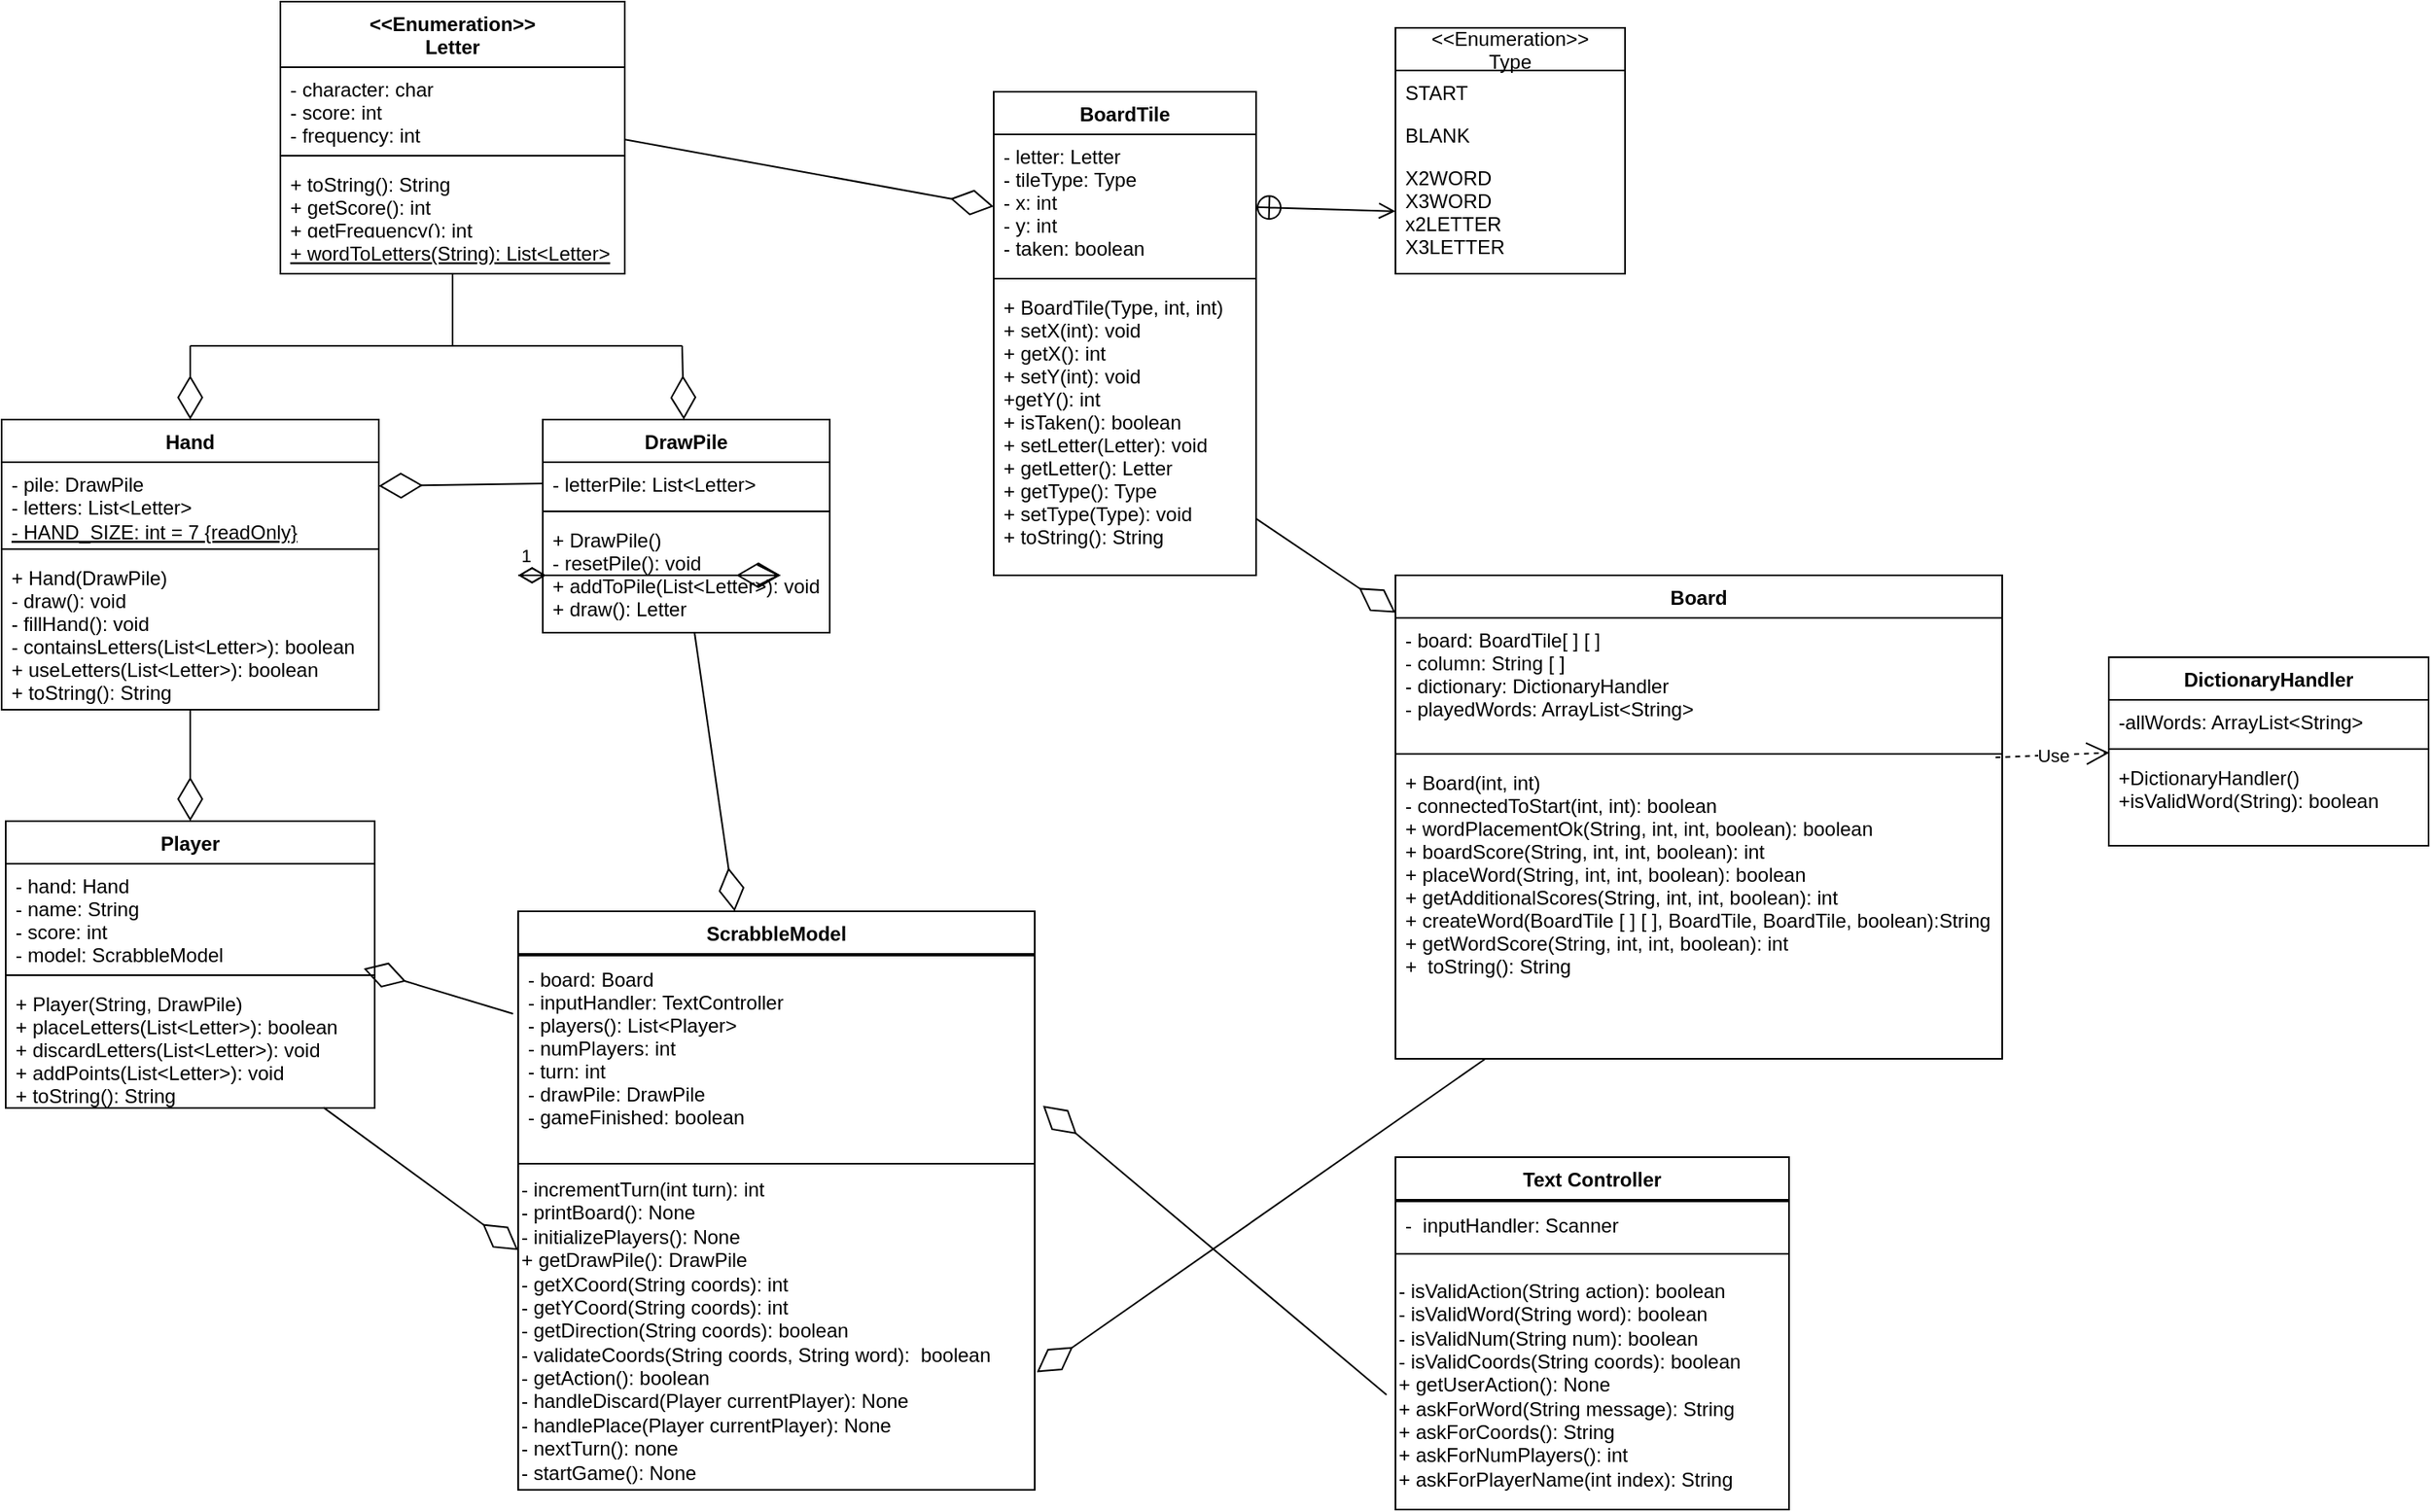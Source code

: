 <mxfile version="15.5.4" type="embed" pages="2"><diagram id="rJ6xLPxrEz14ZqdGSCo2" name="Page-1"><mxGraphModel dx="1608" dy="828" grid="1" gridSize="5" guides="1" tooltips="1" connect="1" arrows="1" fold="1" page="1" pageScale="1" pageWidth="850" pageHeight="1100" background="none" math="0" shadow="0"><root><mxCell id="0"/><mxCell id="1" parent="0"/><mxCell id="xm8IV2h12hr9bCTamLuV-1" value="DrawPile" style="swimlane;fontStyle=1;align=center;verticalAlign=top;childLayout=stackLayout;horizontal=1;startSize=26;horizontalStack=0;resizeParent=1;resizeParentMax=0;resizeLast=0;collapsible=1;marginBottom=0;" parent="1" vertex="1"><mxGeometry x="335" y="255" width="175" height="130" as="geometry"/></mxCell><mxCell id="xm8IV2h12hr9bCTamLuV-2" value="- letterPile: List&lt;Letter&gt;" style="text;strokeColor=none;fillColor=none;align=left;verticalAlign=top;spacingLeft=4;spacingRight=4;overflow=hidden;rotatable=0;points=[[0,0.5],[1,0.5]];portConstraint=eastwest;" parent="xm8IV2h12hr9bCTamLuV-1" vertex="1"><mxGeometry y="26" width="175" height="26" as="geometry"/></mxCell><mxCell id="xm8IV2h12hr9bCTamLuV-3" value="" style="line;strokeWidth=1;fillColor=none;align=left;verticalAlign=middle;spacingTop=-1;spacingLeft=3;spacingRight=3;rotatable=0;labelPosition=right;points=[];portConstraint=eastwest;strokeColor=inherit;" parent="xm8IV2h12hr9bCTamLuV-1" vertex="1"><mxGeometry y="52" width="175" height="8" as="geometry"/></mxCell><mxCell id="xm8IV2h12hr9bCTamLuV-4" value="+ DrawPile()&#10;- resetPile(): void&#10;+ addToPile(List&lt;Letter&gt;): void&#10;+ draw(): Letter" style="text;strokeColor=none;fillColor=none;align=left;verticalAlign=top;spacingLeft=4;spacingRight=4;overflow=hidden;rotatable=0;points=[[0,0.5],[1,0.5]];portConstraint=eastwest;" parent="xm8IV2h12hr9bCTamLuV-1" vertex="1"><mxGeometry y="60" width="175" height="70" as="geometry"/></mxCell><mxCell id="xm8IV2h12hr9bCTamLuV-5" style="edgeStyle=orthogonalEdgeStyle;rounded=0;orthogonalLoop=1;jettySize=auto;html=1;exitX=1;exitY=0.5;exitDx=0;exitDy=0;" parent="xm8IV2h12hr9bCTamLuV-1" source="xm8IV2h12hr9bCTamLuV-2" target="xm8IV2h12hr9bCTamLuV-2" edge="1"><mxGeometry relative="1" as="geometry"/></mxCell><mxCell id="xm8IV2h12hr9bCTamLuV-6" value="Hand" style="swimlane;fontStyle=1;align=center;verticalAlign=top;childLayout=stackLayout;horizontal=1;startSize=26;horizontalStack=0;resizeParent=1;resizeParentMax=0;resizeLast=0;collapsible=1;marginBottom=0;" parent="1" vertex="1"><mxGeometry x="5" y="255" width="230" height="177" as="geometry"/></mxCell><mxCell id="xm8IV2h12hr9bCTamLuV-7" value="- pile: DrawPile&#10;- letters: List&lt;Letter&gt;" style="text;strokeColor=none;fillColor=none;align=left;verticalAlign=top;spacingLeft=4;spacingRight=4;overflow=hidden;rotatable=0;points=[[0,0.5],[1,0.5]];portConstraint=eastwest;" parent="xm8IV2h12hr9bCTamLuV-6" vertex="1"><mxGeometry y="26" width="230" height="29" as="geometry"/></mxCell><mxCell id="4" value="- HAND_SIZE: int = 7 {readOnly}" style="text;strokeColor=none;fillColor=none;align=left;verticalAlign=top;spacingLeft=4;spacingRight=4;overflow=hidden;rotatable=0;points=[[0,0.5],[1,0.5]];portConstraint=eastwest;fontStyle=4" parent="xm8IV2h12hr9bCTamLuV-6" vertex="1"><mxGeometry y="55" width="230" height="20" as="geometry"/></mxCell><mxCell id="xm8IV2h12hr9bCTamLuV-8" value="" style="line;strokeWidth=1;fillColor=none;align=left;verticalAlign=middle;spacingTop=-1;spacingLeft=3;spacingRight=3;rotatable=0;labelPosition=right;points=[];portConstraint=eastwest;strokeColor=inherit;" parent="xm8IV2h12hr9bCTamLuV-6" vertex="1"><mxGeometry y="75" width="230" height="8" as="geometry"/></mxCell><mxCell id="xm8IV2h12hr9bCTamLuV-9" value="+ Hand(DrawPile)&#10;- draw(): void&#10;- fillHand(): void&#10;- containsLetters(List&lt;Letter&gt;): boolean&#10;+ useLetters(List&lt;Letter&gt;): boolean&#10;+ toString(): String" style="text;strokeColor=none;fillColor=none;align=left;verticalAlign=top;spacingLeft=4;spacingRight=4;overflow=hidden;rotatable=0;points=[[0,0.5],[1,0.5]];portConstraint=eastwest;" parent="xm8IV2h12hr9bCTamLuV-6" vertex="1"><mxGeometry y="83" width="230" height="94" as="geometry"/></mxCell><mxCell id="xm8IV2h12hr9bCTamLuV-13" value="" style="endArrow=diamondThin;endFill=0;endSize=24;html=1;rounded=0;snapToPoint=1;" parent="1" source="xm8IV2h12hr9bCTamLuV-2" target="xm8IV2h12hr9bCTamLuV-7" edge="1"><mxGeometry width="160" relative="1" as="geometry"><mxPoint x="340" y="320" as="sourcePoint"/><mxPoint x="500" y="320" as="targetPoint"/></mxGeometry></mxCell><mxCell id="xm8IV2h12hr9bCTamLuV-14" value="&lt;&lt;Enumeration&gt;&gt;&#10;Letter" style="swimlane;fontStyle=1;align=center;verticalAlign=top;childLayout=stackLayout;horizontal=1;startSize=40;horizontalStack=0;resizeParent=1;resizeParentMax=0;resizeLast=0;collapsible=1;marginBottom=0;strokeColor=default;whiteSpace=wrap;spacingBottom=2;" parent="1" vertex="1"><mxGeometry x="175" width="210" height="166" as="geometry"><mxRectangle x="370" y="220" width="140" height="40" as="alternateBounds"/></mxGeometry></mxCell><mxCell id="xm8IV2h12hr9bCTamLuV-15" value="- character: char&#10;- score: int&#10;- frequency: int" style="text;strokeColor=none;fillColor=none;align=left;verticalAlign=top;spacingLeft=4;spacingRight=4;overflow=hidden;rotatable=0;points=[[0,0.5],[1,0.5]];portConstraint=eastwest;" parent="xm8IV2h12hr9bCTamLuV-14" vertex="1"><mxGeometry y="40" width="210" height="50" as="geometry"/></mxCell><mxCell id="xm8IV2h12hr9bCTamLuV-16" value="" style="line;strokeWidth=1;fillColor=none;align=left;verticalAlign=middle;spacingTop=-1;spacingLeft=3;spacingRight=3;rotatable=0;labelPosition=right;points=[];portConstraint=eastwest;strokeColor=inherit;" parent="xm8IV2h12hr9bCTamLuV-14" vertex="1"><mxGeometry y="90" width="210" height="8" as="geometry"/></mxCell><mxCell id="xm8IV2h12hr9bCTamLuV-17" value="+ toString(): String&#10;+ getScore(): int&#10;+ getFrequency(): int&#10;" style="text;strokeColor=none;fillColor=none;align=left;verticalAlign=top;spacingLeft=4;spacingRight=4;overflow=hidden;rotatable=0;points=[[0,0.5],[1,0.5]];portConstraint=eastwest;" parent="xm8IV2h12hr9bCTamLuV-14" vertex="1"><mxGeometry y="98" width="210" height="42" as="geometry"/></mxCell><mxCell id="xm8IV2h12hr9bCTamLuV-29" value="+ wordToLetters(String): List&lt;Letter&gt;" style="text;strokeColor=none;fillColor=none;align=left;verticalAlign=top;spacingLeft=4;spacingRight=4;overflow=hidden;rotatable=0;points=[[0,0.5],[1,0.5]];portConstraint=eastwest;fontStyle=4" parent="xm8IV2h12hr9bCTamLuV-14" vertex="1"><mxGeometry y="140" width="210" height="26" as="geometry"/></mxCell><mxCell id="xm8IV2h12hr9bCTamLuV-24" value="" style="endArrow=diamondThin;endFill=0;endSize=24;html=1;rounded=0;" parent="1" target="xm8IV2h12hr9bCTamLuV-6" edge="1"><mxGeometry width="160" relative="1" as="geometry"><mxPoint x="120" y="210" as="sourcePoint"/><mxPoint x="130" y="300" as="targetPoint"/></mxGeometry></mxCell><mxCell id="xm8IV2h12hr9bCTamLuV-26" value="" style="endArrow=none;html=1;rounded=0;" parent="1" edge="1"><mxGeometry width="50" height="50" relative="1" as="geometry"><mxPoint x="120" y="210" as="sourcePoint"/><mxPoint x="420" y="210" as="targetPoint"/></mxGeometry></mxCell><mxCell id="xm8IV2h12hr9bCTamLuV-27" value="" style="endArrow=diamondThin;endFill=0;endSize=24;html=1;rounded=0;" parent="1" target="xm8IV2h12hr9bCTamLuV-1" edge="1"><mxGeometry width="160" relative="1" as="geometry"><mxPoint x="420" y="210" as="sourcePoint"/><mxPoint x="572.5" y="360" as="targetPoint"/></mxGeometry></mxCell><mxCell id="xm8IV2h12hr9bCTamLuV-28" value="" style="endArrow=none;html=1;rounded=0;" parent="1" target="xm8IV2h12hr9bCTamLuV-29" edge="1"><mxGeometry width="50" height="50" relative="1" as="geometry"><mxPoint x="280" y="210" as="sourcePoint"/><mxPoint x="405" y="220" as="targetPoint"/></mxGeometry></mxCell><mxCell id="14" value="Player" style="swimlane;fontStyle=1;align=center;verticalAlign=top;childLayout=stackLayout;horizontal=1;startSize=26;horizontalStack=0;resizeParent=1;resizeParentMax=0;resizeLast=0;collapsible=1;marginBottom=0;" parent="1" vertex="1"><mxGeometry x="7.5" y="500" width="225" height="175" as="geometry"/></mxCell><mxCell id="15" value="- hand: Hand&#10;- name: String&#10;- score: int&#10;- model: ScrabbleModel" style="text;strokeColor=none;fillColor=none;align=left;verticalAlign=top;spacingLeft=4;spacingRight=4;overflow=hidden;rotatable=0;points=[[0,0.5],[1,0.5]];portConstraint=eastwest;" parent="14" vertex="1"><mxGeometry y="26" width="225" height="64" as="geometry"/></mxCell><mxCell id="16" value="" style="line;strokeWidth=1;fillColor=none;align=left;verticalAlign=middle;spacingTop=-1;spacingLeft=3;spacingRight=3;rotatable=0;labelPosition=right;points=[];portConstraint=eastwest;" parent="14" vertex="1"><mxGeometry y="90" width="225" height="8" as="geometry"/></mxCell><mxCell id="17" value="+ Player(String, DrawPile)&#10;+ placeLetters(List&lt;Letter&gt;): boolean&#10;+ discardLetters(List&lt;Letter&gt;): void&#10;+ addPoints(List&lt;Letter&gt;): void&#10;+ toString(): String" style="text;strokeColor=none;fillColor=none;align=left;verticalAlign=top;spacingLeft=4;spacingRight=4;overflow=hidden;rotatable=0;points=[[0,0.5],[1,0.5]];portConstraint=eastwest;" parent="14" vertex="1"><mxGeometry y="98" width="225" height="77" as="geometry"/></mxCell><mxCell id="20" value="" style="endArrow=diamondThin;endFill=0;endSize=24;html=1;rounded=0;" parent="1" source="xm8IV2h12hr9bCTamLuV-9" target="14" edge="1"><mxGeometry width="160" relative="1" as="geometry"><mxPoint x="195" y="475" as="sourcePoint"/><mxPoint x="355" y="475" as="targetPoint"/></mxGeometry></mxCell><mxCell id="23" value="ScrabbleModel" style="swimlane;fontStyle=1;align=center;verticalAlign=top;childLayout=stackLayout;horizontal=1;startSize=26;horizontalStack=0;resizeParent=1;resizeParentMax=0;resizeLast=0;collapsible=1;marginBottom=0;" parent="1" vertex="1"><mxGeometry x="320" y="555" width="315" height="353" as="geometry"/></mxCell><mxCell id="25" value="" style="line;strokeWidth=1;fillColor=none;align=left;verticalAlign=middle;spacingTop=-1;spacingLeft=3;spacingRight=3;rotatable=0;labelPosition=right;points=[];portConstraint=eastwest;" parent="23" vertex="1"><mxGeometry y="26" width="315" height="2" as="geometry"/></mxCell><mxCell id="26" value="- board: Board&#10;- inputHandler: TextController&#10;- players(): List&lt;Player&gt;&#10;- numPlayers: int&#10;- turn: int&#10;- drawPile: DrawPile&#10;- gameFinished: boolean" style="text;strokeColor=none;fillColor=none;align=left;verticalAlign=top;spacingLeft=4;spacingRight=4;overflow=hidden;rotatable=0;points=[[0,0.5],[1,0.5]];portConstraint=eastwest;" parent="23" vertex="1"><mxGeometry y="28" width="315" height="122" as="geometry"/></mxCell><mxCell id="55" value="" style="line;strokeWidth=1;fillColor=none;align=left;verticalAlign=middle;spacingTop=-1;spacingLeft=3;spacingRight=3;rotatable=0;labelPosition=right;points=[];portConstraint=eastwest;" parent="23" vertex="1"><mxGeometry y="150" width="315" height="8" as="geometry"/></mxCell><mxCell id="51" value="&lt;span&gt;- incrementTurn(int turn): int&lt;/span&gt;&lt;br style=&quot;padding: 0px ; margin: 0px&quot;&gt;&lt;span&gt;- printBoard(): None&lt;/span&gt;&lt;br style=&quot;padding: 0px ; margin: 0px&quot;&gt;&lt;span&gt;- initializePlayers(): None&lt;/span&gt;&lt;br style=&quot;padding: 0px ; margin: 0px&quot;&gt;&lt;span&gt;+ getDrawPile(): DrawPile&lt;/span&gt;&lt;br style=&quot;padding: 0px ; margin: 0px&quot;&gt;&lt;span&gt;- getXCoord(String coords): int&lt;/span&gt;&lt;br style=&quot;padding: 0px ; margin: 0px&quot;&gt;&lt;span&gt;- getYCoord(String coords): int&lt;/span&gt;&lt;br style=&quot;padding: 0px ; margin: 0px&quot;&gt;&lt;span&gt;- getDirection(String coords): boolean&lt;/span&gt;&lt;br style=&quot;padding: 0px ; margin: 0px&quot;&gt;&lt;span&gt;- validateCoords(&lt;/span&gt;String&amp;nbsp;&lt;span&gt;coords,&amp;nbsp;&lt;/span&gt;String&amp;nbsp;&lt;span&gt;word):&amp;nbsp; boolean&lt;br&gt;- getAction(): boolean&lt;br&gt;- handleDiscard(Player currentPlayer): None&lt;br&gt;- handlePlace(Player currentPlayer): None&lt;br&gt;- nextTurn(): none&lt;br&gt;- startGame(): None&lt;br&gt;&lt;/span&gt;" style="text;html=1;strokeColor=none;fillColor=none;align=left;verticalAlign=middle;whiteSpace=wrap;rounded=0;" parent="23" vertex="1"><mxGeometry y="158" width="315" height="195" as="geometry"/></mxCell><mxCell id="27" value="" style="endArrow=diamondThin;endFill=0;endSize=24;html=1;rounded=0;exitX=-0.01;exitY=0.283;exitDx=0;exitDy=0;exitPerimeter=0;" parent="1" source="26" target="15" edge="1"><mxGeometry width="160" relative="1" as="geometry"><mxPoint x="380" y="548.824" as="sourcePoint"/><mxPoint x="340" y="470" as="targetPoint"/></mxGeometry></mxCell><mxCell id="28" value="" style="endArrow=diamondThin;endFill=0;endSize=24;html=1;rounded=0;" parent="1" source="xm8IV2h12hr9bCTamLuV-4" target="23" edge="1"><mxGeometry width="160" relative="1" as="geometry"><mxPoint x="215" y="470" as="sourcePoint"/><mxPoint x="375" y="470" as="targetPoint"/></mxGeometry></mxCell><mxCell id="30" value="BoardTile" style="swimlane;fontStyle=1;align=center;verticalAlign=top;childLayout=stackLayout;horizontal=1;startSize=26;horizontalStack=0;resizeParent=1;resizeParentMax=0;resizeLast=0;collapsible=1;marginBottom=0;" parent="1" vertex="1"><mxGeometry x="610" y="55" width="160" height="295" as="geometry"/></mxCell><mxCell id="31" value="- letter: Letter&#10;- tileType: Type&#10;- x: int&#10;- y: int&#10;- taken: boolean" style="text;strokeColor=none;fillColor=none;align=left;verticalAlign=top;spacingLeft=4;spacingRight=4;overflow=hidden;rotatable=0;points=[[0,0.5],[1,0.5]];portConstraint=eastwest;" parent="30" vertex="1"><mxGeometry y="26" width="160" height="84" as="geometry"/></mxCell><mxCell id="32" value="" style="line;strokeWidth=1;fillColor=none;align=left;verticalAlign=middle;spacingTop=-1;spacingLeft=3;spacingRight=3;rotatable=0;labelPosition=right;points=[];portConstraint=eastwest;" parent="30" vertex="1"><mxGeometry y="110" width="160" height="8" as="geometry"/></mxCell><mxCell id="33" value="+ BoardTile(Type, int, int)&#10;+ setX(int): void&#10;+ getX(): int&#10;+ setY(int): void&#10;+getY(): int&#10;+ isTaken(): boolean&#10;+ setLetter(Letter): void&#10;+ getLetter(): Letter&#10;+ getType(): Type&#10;+ setType(Type): void&#10;+ toString(): String" style="text;strokeColor=none;fillColor=none;align=left;verticalAlign=top;spacingLeft=4;spacingRight=4;overflow=hidden;rotatable=0;points=[[0,0.5],[1,0.5]];portConstraint=eastwest;" parent="30" vertex="1"><mxGeometry y="118" width="160" height="177" as="geometry"/></mxCell><mxCell id="35" value="&lt;&lt;Enumeration&gt;&gt;&#10;Type" style="swimlane;fontStyle=0;childLayout=stackLayout;horizontal=1;startSize=26;fillColor=none;horizontalStack=0;resizeParent=1;resizeParentMax=0;resizeLast=0;collapsible=1;marginBottom=0;" parent="1" vertex="1"><mxGeometry x="855" y="16" width="140" height="150" as="geometry"/></mxCell><mxCell id="36" value="START" style="text;strokeColor=none;fillColor=none;align=left;verticalAlign=top;spacingLeft=4;spacingRight=4;overflow=hidden;rotatable=0;points=[[0,0.5],[1,0.5]];portConstraint=eastwest;" parent="35" vertex="1"><mxGeometry y="26" width="140" height="26" as="geometry"/></mxCell><mxCell id="37" value="BLANK" style="text;strokeColor=none;fillColor=none;align=left;verticalAlign=top;spacingLeft=4;spacingRight=4;overflow=hidden;rotatable=0;points=[[0,0.5],[1,0.5]];portConstraint=eastwest;" parent="35" vertex="1"><mxGeometry y="52" width="140" height="26" as="geometry"/></mxCell><mxCell id="38" value="X2WORD&#10;X3WORD&#10;x2LETTER&#10;X3LETTER" style="text;strokeColor=none;fillColor=none;align=left;verticalAlign=top;spacingLeft=4;spacingRight=4;overflow=hidden;rotatable=0;points=[[0,0.5],[1,0.5]];portConstraint=eastwest;" parent="35" vertex="1"><mxGeometry y="78" width="140" height="72" as="geometry"/></mxCell><mxCell id="39" value="Board" style="swimlane;fontStyle=1;align=center;verticalAlign=top;childLayout=stackLayout;horizontal=1;startSize=26;horizontalStack=0;resizeParent=1;resizeParentMax=0;resizeLast=0;collapsible=1;marginBottom=0;" parent="1" vertex="1"><mxGeometry x="855" y="350" width="370" height="295" as="geometry"/></mxCell><mxCell id="40" value="- board: BoardTile[ ] [ ]&#10;- column: String [ ]&#10;- dictionary: DictionaryHandler&#10;- playedWords: ArrayList&lt;String&gt;&#10;" style="text;strokeColor=none;fillColor=none;align=left;verticalAlign=top;spacingLeft=4;spacingRight=4;overflow=hidden;rotatable=0;points=[[0,0.5],[1,0.5]];portConstraint=eastwest;" parent="39" vertex="1"><mxGeometry y="26" width="370" height="79" as="geometry"/></mxCell><mxCell id="41" value="" style="line;strokeWidth=1;fillColor=none;align=left;verticalAlign=middle;spacingTop=-1;spacingLeft=3;spacingRight=3;rotatable=0;labelPosition=right;points=[];portConstraint=eastwest;" parent="39" vertex="1"><mxGeometry y="105" width="370" height="8" as="geometry"/></mxCell><mxCell id="42" value="+ Board(int, int)&#10;- connectedToStart(int, int): boolean&#10;+ wordPlacementOk(String, int, int, boolean): boolean&#10;+ boardScore(String, int, int, boolean): int&#10;+ placeWord(String, int, int, boolean): boolean&#10;+ getAdditionalScores(String, int, int, boolean): int&#10;+ createWord(BoardTile [ ] [ ], BoardTile, BoardTile, boolean):String&#10;+ getWordScore(String, int, int, boolean): int&#10;+  toString(): String&#10;" style="text;strokeColor=none;fillColor=none;align=left;verticalAlign=top;spacingLeft=4;spacingRight=4;overflow=hidden;rotatable=0;points=[[0,0.5],[1,0.5]];portConstraint=eastwest;" parent="39" vertex="1"><mxGeometry y="113" width="370" height="182" as="geometry"/></mxCell><mxCell id="43" value="" style="endArrow=open;startArrow=circlePlus;endFill=0;startFill=0;endSize=8;html=1;rounded=0;" parent="1" source="31" target="38" edge="1"><mxGeometry width="160" relative="1" as="geometry"><mxPoint x="650" y="185" as="sourcePoint"/><mxPoint x="810" y="185" as="targetPoint"/></mxGeometry></mxCell><mxCell id="44" value="" style="endArrow=diamondThin;endFill=0;endSize=24;html=1;rounded=0;" parent="1" source="33" target="39" edge="1"><mxGeometry width="160" relative="1" as="geometry"><mxPoint x="650" y="185" as="sourcePoint"/><mxPoint x="810" y="185" as="targetPoint"/></mxGeometry></mxCell><mxCell id="46" value="" style="endArrow=diamondThin;endFill=0;endSize=24;html=1;rounded=0;" parent="1" source="xm8IV2h12hr9bCTamLuV-15" edge="1"><mxGeometry width="160" relative="1" as="geometry"><mxPoint x="450" y="125" as="sourcePoint"/><mxPoint x="610" y="125" as="targetPoint"/></mxGeometry></mxCell><mxCell id="56" value="" style="endArrow=diamondThin;endFill=0;endSize=24;html=1;rounded=0;" parent="1" edge="1"><mxGeometry width="160" relative="1" as="geometry"><mxPoint x="320" y="350" as="sourcePoint"/><mxPoint x="480" y="350" as="targetPoint"/></mxGeometry></mxCell><mxCell id="57" value="1" style="endArrow=open;html=1;endSize=12;startArrow=diamondThin;startSize=14;startFill=0;edgeStyle=orthogonalEdgeStyle;align=left;verticalAlign=bottom;rounded=0;" parent="1" edge="1"><mxGeometry x="-1" y="3" relative="1" as="geometry"><mxPoint x="320" y="350" as="sourcePoint"/><mxPoint x="480" y="350" as="targetPoint"/></mxGeometry></mxCell><mxCell id="59" value="1" style="endArrow=open;html=1;endSize=12;startArrow=diamondThin;startSize=14;startFill=0;edgeStyle=orthogonalEdgeStyle;align=left;verticalAlign=bottom;rounded=0;" parent="1" edge="1"><mxGeometry x="-1" y="3" relative="1" as="geometry"><mxPoint x="320" y="350" as="sourcePoint"/><mxPoint x="480" y="350" as="targetPoint"/></mxGeometry></mxCell><mxCell id="60" value="" style="endArrow=diamondThin;endFill=0;endSize=24;html=1;rounded=0;entryX=0;entryY=0.25;entryDx=0;entryDy=0;exitX=0.861;exitY=0.996;exitDx=0;exitDy=0;exitPerimeter=0;" parent="1" source="17" target="51" edge="1"><mxGeometry width="160" relative="1" as="geometry"><mxPoint x="244.996" y="700" as="sourcePoint"/><mxPoint x="269.504" y="870" as="targetPoint"/></mxGeometry></mxCell><mxCell id="61" value="" style="endArrow=diamondThin;endFill=0;endSize=24;html=1;rounded=0;entryX=1.004;entryY=0.632;entryDx=0;entryDy=0;entryPerimeter=0;" parent="1" source="42" target="51" edge="1"><mxGeometry width="160" relative="1" as="geometry"><mxPoint x="754.996" y="765" as="sourcePoint"/><mxPoint x="779.504" y="935" as="targetPoint"/></mxGeometry></mxCell><mxCell id="62" value="Text Controller" style="swimlane;fontStyle=1;align=center;verticalAlign=top;childLayout=stackLayout;horizontal=1;startSize=26;horizontalStack=0;resizeParent=1;resizeParentMax=0;resizeLast=0;collapsible=1;marginBottom=0;" parent="1" vertex="1"><mxGeometry x="855" y="705" width="240" height="215" as="geometry"/></mxCell><mxCell id="63" value="" style="line;strokeWidth=1;fillColor=none;align=left;verticalAlign=middle;spacingTop=-1;spacingLeft=3;spacingRight=3;rotatable=0;labelPosition=right;points=[];portConstraint=eastwest;" parent="62" vertex="1"><mxGeometry y="26" width="240" height="2" as="geometry"/></mxCell><mxCell id="64" value="-  inputHandler: Scanner" style="text;strokeColor=none;fillColor=none;align=left;verticalAlign=top;spacingLeft=4;spacingRight=4;overflow=hidden;rotatable=0;points=[[0,0.5],[1,0.5]];portConstraint=eastwest;" parent="62" vertex="1"><mxGeometry y="28" width="240" height="27" as="geometry"/></mxCell><mxCell id="65" value="" style="line;strokeWidth=1;fillColor=none;align=left;verticalAlign=middle;spacingTop=-1;spacingLeft=3;spacingRight=3;rotatable=0;labelPosition=right;points=[];portConstraint=eastwest;" parent="62" vertex="1"><mxGeometry y="55" width="240" height="8" as="geometry"/></mxCell><mxCell id="66" value="- isValidAction(String action): boolean&amp;nbsp;&lt;br&gt;- isValidWord(String word): boolean&lt;br&gt;- isValidNum(String num): boolean&lt;br&gt;- isValidCoords(String coords): boolean&lt;br&gt;+ getUserAction(): None&lt;br&gt;+ askForWord(String message): String&lt;br&gt;+ askForCoords(): String&lt;br&gt;+ askForNumPlayers(): int&lt;br&gt;+ askForPlayerName(int index): String" style="text;html=1;strokeColor=none;fillColor=none;align=left;verticalAlign=middle;whiteSpace=wrap;rounded=0;" parent="62" vertex="1"><mxGeometry y="63" width="240" height="152" as="geometry"/></mxCell><mxCell id="67" value="" style="endArrow=diamondThin;endFill=0;endSize=24;html=1;rounded=0;entryX=1.016;entryY=0.743;entryDx=0;entryDy=0;entryPerimeter=0;" parent="1" target="26" edge="1"><mxGeometry width="160" relative="1" as="geometry"><mxPoint x="849.566" y="850.0" as="sourcePoint"/><mxPoint x="576" y="1041.24" as="targetPoint"/></mxGeometry></mxCell><mxCell id="72" value="DictionaryHandler" style="swimlane;fontStyle=1;align=center;verticalAlign=top;childLayout=stackLayout;horizontal=1;startSize=26;horizontalStack=0;resizeParent=1;resizeParentMax=0;resizeLast=0;collapsible=1;marginBottom=0;" vertex="1" parent="1"><mxGeometry x="1290" y="400" width="195" height="115" as="geometry"/></mxCell><mxCell id="73" value="-allWords: ArrayList&lt;String&gt;" style="text;strokeColor=none;fillColor=none;align=left;verticalAlign=top;spacingLeft=4;spacingRight=4;overflow=hidden;rotatable=0;points=[[0,0.5],[1,0.5]];portConstraint=eastwest;" vertex="1" parent="72"><mxGeometry y="26" width="195" height="26" as="geometry"/></mxCell><mxCell id="74" value="" style="line;strokeWidth=1;fillColor=none;align=left;verticalAlign=middle;spacingTop=-1;spacingLeft=3;spacingRight=3;rotatable=0;labelPosition=right;points=[];portConstraint=eastwest;" vertex="1" parent="72"><mxGeometry y="52" width="195" height="8" as="geometry"/></mxCell><mxCell id="75" value="+DictionaryHandler()&#10;+isValidWord(String): boolean" style="text;strokeColor=none;fillColor=none;align=left;verticalAlign=top;spacingLeft=4;spacingRight=4;overflow=hidden;rotatable=0;points=[[0,0.5],[1,0.5]];portConstraint=eastwest;" vertex="1" parent="72"><mxGeometry y="60" width="195" height="55" as="geometry"/></mxCell><mxCell id="78" value="Use" style="endArrow=open;endSize=12;dashed=1;html=1;rounded=0;exitX=0.989;exitY=-0.01;exitDx=0;exitDy=0;exitPerimeter=0;entryX=0.002;entryY=-0.032;entryDx=0;entryDy=0;entryPerimeter=0;" edge="1" parent="1" source="42" target="75"><mxGeometry width="160" relative="1" as="geometry"><mxPoint x="1285" y="475" as="sourcePoint"/><mxPoint x="1445" y="475" as="targetPoint"/></mxGeometry></mxCell></root></mxGraphModel></diagram><diagram id="j0MnN8CKHDVTx2-FbSUy" name="Board_Validation"><mxGraphModel dx="1139" dy="587" grid="1" gridSize="10" guides="1" tooltips="1" connect="1" arrows="1" fold="1" page="1" pageScale="1" pageWidth="850" pageHeight="1100" math="0" shadow="0"><root><mxCell id="pBFsbfpzMK5bXlEmYp8Q-0"/><mxCell id="pBFsbfpzMK5bXlEmYp8Q-1" parent="pBFsbfpzMK5bXlEmYp8Q-0"/><mxCell id="pBFsbfpzMK5bXlEmYp8Q-6" value="b:Board" style="shape=umlLifeline;perimeter=lifelinePerimeter;whiteSpace=wrap;html=1;container=1;collapsible=0;recursiveResize=0;outlineConnect=0;" vertex="1" parent="pBFsbfpzMK5bXlEmYp8Q-1"><mxGeometry x="260" y="70" width="90" height="660" as="geometry"/></mxCell><mxCell id="pBFsbfpzMK5bXlEmYp8Q-11" value="" style="html=1;points=[];perimeter=orthogonalPerimeter;" vertex="1" parent="pBFsbfpzMK5bXlEmYp8Q-6"><mxGeometry x="40" y="90" width="10" height="190" as="geometry"/></mxCell><mxCell id="pBFsbfpzMK5bXlEmYp8Q-15" value="" style="html=1;points=[];perimeter=orthogonalPerimeter;" vertex="1" parent="pBFsbfpzMK5bXlEmYp8Q-6"><mxGeometry x="45" y="110" width="10" height="160" as="geometry"/></mxCell><mxCell id="pBFsbfpzMK5bXlEmYp8Q-16" value="allBoardWords" style="edgeStyle=orthogonalEdgeStyle;html=1;align=left;spacingLeft=2;endArrow=block;rounded=0;entryX=1;entryY=0;exitX=0.514;exitY=-0.005;exitDx=0;exitDy=0;exitPerimeter=0;" edge="1" target="pBFsbfpzMK5bXlEmYp8Q-15" parent="pBFsbfpzMK5bXlEmYp8Q-6" source="pBFsbfpzMK5bXlEmYp8Q-11"><mxGeometry relative="1" as="geometry"><mxPoint x="50" y="110" as="sourcePoint"/><Array as="points"><mxPoint x="80" y="89"/><mxPoint x="80" y="110"/></Array></mxGeometry></mxCell><mxCell id="pBFsbfpzMK5bXlEmYp8Q-23" value="" style="html=1;points=[];perimeter=orthogonalPerimeter;" vertex="1" parent="pBFsbfpzMK5bXlEmYp8Q-6"><mxGeometry x="52" y="240" width="10" height="20" as="geometry"/></mxCell><mxCell id="pBFsbfpzMK5bXlEmYp8Q-24" value="wordStartingFrom();" style="edgeStyle=orthogonalEdgeStyle;html=1;align=left;spacingLeft=2;endArrow=block;rounded=0;entryX=1;entryY=0;exitX=0.961;exitY=0.687;exitDx=0;exitDy=0;exitPerimeter=0;" edge="1" target="pBFsbfpzMK5bXlEmYp8Q-23" parent="pBFsbfpzMK5bXlEmYp8Q-6" source="pBFsbfpzMK5bXlEmYp8Q-15"><mxGeometry relative="1" as="geometry"><mxPoint x="57" y="220" as="sourcePoint"/><Array as="points"><mxPoint x="97" y="220"/><mxPoint x="97" y="240"/></Array></mxGeometry></mxCell><mxCell id="pBFsbfpzMK5bXlEmYp8Q-25" value="" style="html=1;points=[];perimeter=orthogonalPerimeter;" vertex="1" parent="pBFsbfpzMK5bXlEmYp8Q-6"><mxGeometry x="40" y="310" width="10" height="280" as="geometry"/></mxCell><mxCell id="pBFsbfpzMK5bXlEmYp8Q-41" value="" style="html=1;points=[];perimeter=orthogonalPerimeter;" vertex="1" parent="pBFsbfpzMK5bXlEmYp8Q-6"><mxGeometry x="45" y="340" width="10" height="200" as="geometry"/></mxCell><mxCell id="pBFsbfpzMK5bXlEmYp8Q-42" value="getNewWords();" style="edgeStyle=orthogonalEdgeStyle;html=1;align=left;spacingLeft=2;endArrow=block;rounded=0;entryX=1;entryY=0;exitX=1.02;exitY=0.02;exitDx=0;exitDy=0;exitPerimeter=0;" edge="1" target="pBFsbfpzMK5bXlEmYp8Q-41" parent="pBFsbfpzMK5bXlEmYp8Q-6" source="pBFsbfpzMK5bXlEmYp8Q-25"><mxGeometry relative="1" as="geometry"><mxPoint x="57" y="320" as="sourcePoint"/><Array as="points"><mxPoint x="87" y="320"/><mxPoint x="87" y="340"/></Array></mxGeometry></mxCell><mxCell id="pBFsbfpzMK5bXlEmYp8Q-31" value="" style="html=1;points=[];perimeter=orthogonalPerimeter;" vertex="1" parent="pBFsbfpzMK5bXlEmYp8Q-6"><mxGeometry x="50.0" y="370.95" width="10" height="160" as="geometry"/></mxCell><mxCell id="pBFsbfpzMK5bXlEmYp8Q-32" value="allBoardWords" style="edgeStyle=orthogonalEdgeStyle;html=1;align=left;spacingLeft=2;endArrow=block;rounded=0;entryX=1;entryY=0;exitX=0.514;exitY=-0.005;exitDx=0;exitDy=0;exitPerimeter=0;" edge="1" parent="pBFsbfpzMK5bXlEmYp8Q-6" target="pBFsbfpzMK5bXlEmYp8Q-31"><mxGeometry relative="1" as="geometry"><mxPoint x="62.0" y="350.0" as="sourcePoint"/><Array as="points"><mxPoint x="91.86" y="349.95"/><mxPoint x="91.86" y="370.95"/></Array></mxGeometry></mxCell><mxCell id="pBFsbfpzMK5bXlEmYp8Q-33" value="" style="html=1;points=[];perimeter=orthogonalPerimeter;" vertex="1" parent="pBFsbfpzMK5bXlEmYp8Q-6"><mxGeometry x="55" y="500.0" width="10" height="20" as="geometry"/></mxCell><mxCell id="pBFsbfpzMK5bXlEmYp8Q-34" value="wordStartingFrom();" style="edgeStyle=orthogonalEdgeStyle;html=1;align=left;spacingLeft=2;endArrow=block;rounded=0;entryX=1;entryY=0;exitX=0.95;exitY=0.522;exitDx=0;exitDy=0;exitPerimeter=0;" edge="1" parent="pBFsbfpzMK5bXlEmYp8Q-6" source="pBFsbfpzMK5bXlEmYp8Q-31" target="pBFsbfpzMK5bXlEmYp8Q-33"><mxGeometry relative="1" as="geometry"><mxPoint x="-131.14" y="410.95" as="sourcePoint"/><Array as="points"><mxPoint x="60" y="481"/><mxPoint x="90" y="481"/><mxPoint x="90" y="500"/></Array></mxGeometry></mxCell><mxCell id="pBFsbfpzMK5bXlEmYp8Q-7" value="t:BoardTile" style="shape=umlLifeline;perimeter=lifelinePerimeter;whiteSpace=wrap;html=1;container=1;collapsible=0;recursiveResize=0;outlineConnect=0;" vertex="1" parent="pBFsbfpzMK5bXlEmYp8Q-1"><mxGeometry x="420" y="70" width="100" height="650" as="geometry"/></mxCell><mxCell id="pBFsbfpzMK5bXlEmYp8Q-17" value="" style="html=1;points=[];perimeter=orthogonalPerimeter;" vertex="1" parent="pBFsbfpzMK5bXlEmYp8Q-7"><mxGeometry x="45" y="120" width="10" height="30" as="geometry"/></mxCell><mxCell id="pBFsbfpzMK5bXlEmYp8Q-20" value="" style="html=1;points=[];perimeter=orthogonalPerimeter;" vertex="1" parent="pBFsbfpzMK5bXlEmYp8Q-7"><mxGeometry x="45" y="180" width="10" height="20" as="geometry"/></mxCell><mxCell id="pBFsbfpzMK5bXlEmYp8Q-35" value="" style="html=1;points=[];perimeter=orthogonalPerimeter;" vertex="1" parent="pBFsbfpzMK5bXlEmYp8Q-7"><mxGeometry x="45" y="380.95" width="10" height="30" as="geometry"/></mxCell><mxCell id="pBFsbfpzMK5bXlEmYp8Q-36" value="" style="html=1;points=[];perimeter=orthogonalPerimeter;" vertex="1" parent="pBFsbfpzMK5bXlEmYp8Q-7"><mxGeometry x="45" y="440.95" width="10" height="20" as="geometry"/></mxCell><mxCell id="pBFsbfpzMK5bXlEmYp8Q-8" value="s:ScrabbleModel" style="shape=umlLifeline;perimeter=lifelinePerimeter;whiteSpace=wrap;html=1;container=1;collapsible=0;recursiveResize=0;outlineConnect=0;" vertex="1" parent="pBFsbfpzMK5bXlEmYp8Q-1"><mxGeometry x="40" y="70" width="100" height="660" as="geometry"/></mxCell><mxCell id="pBFsbfpzMK5bXlEmYp8Q-9" value="" style="html=1;points=[];perimeter=orthogonalPerimeter;" vertex="1" parent="pBFsbfpzMK5bXlEmYp8Q-8"><mxGeometry x="45" y="70" width="10" height="570" as="geometry"/></mxCell><mxCell id="pBFsbfpzMK5bXlEmYp8Q-10" value="validateInput();" style="edgeStyle=orthogonalEdgeStyle;html=1;align=left;spacingLeft=2;endArrow=block;rounded=0;entryX=1;entryY=0;" edge="1" target="pBFsbfpzMK5bXlEmYp8Q-9" parent="pBFsbfpzMK5bXlEmYp8Q-8"><mxGeometry relative="1" as="geometry"><mxPoint x="37.5" y="40" as="sourcePoint"/><Array as="points"><mxPoint x="67.5" y="40"/></Array></mxGeometry></mxCell><mxCell id="pBFsbfpzMK5bXlEmYp8Q-12" value="getNewWords();" style="html=1;verticalAlign=bottom;endArrow=block;entryX=0;entryY=0;rounded=0;exitX=0.993;exitY=0.035;exitDx=0;exitDy=0;exitPerimeter=0;" edge="1" target="pBFsbfpzMK5bXlEmYp8Q-11" parent="pBFsbfpzMK5bXlEmYp8Q-1" source="pBFsbfpzMK5bXlEmYp8Q-9"><mxGeometry relative="1" as="geometry"><mxPoint x="95" y="170" as="sourcePoint"/></mxGeometry></mxCell><mxCell id="pBFsbfpzMK5bXlEmYp8Q-13" value="List&amp;lt;String&amp;gt;" style="html=1;verticalAlign=bottom;endArrow=open;dashed=1;endSize=8;rounded=0;exitX=0;exitY=1;exitDx=0;exitDy=0;exitPerimeter=0;" edge="1" source="pBFsbfpzMK5bXlEmYp8Q-11" parent="pBFsbfpzMK5bXlEmYp8Q-1" target="pBFsbfpzMK5bXlEmYp8Q-9"><mxGeometry x="-0.062" y="-9" relative="1" as="geometry"><mxPoint x="95" y="246" as="targetPoint"/><mxPoint x="250" y="350" as="sourcePoint"/><mxPoint as="offset"/></mxGeometry></mxCell><mxCell id="pBFsbfpzMK5bXlEmYp8Q-18" value="copy();" style="html=1;verticalAlign=bottom;endArrow=block;entryX=0;entryY=0;rounded=0;exitX=1.155;exitY=0.053;exitDx=0;exitDy=0;exitPerimeter=0;" edge="1" target="pBFsbfpzMK5bXlEmYp8Q-17" parent="pBFsbfpzMK5bXlEmYp8Q-1" source="pBFsbfpzMK5bXlEmYp8Q-15"><mxGeometry relative="1" as="geometry"><mxPoint x="270" y="190" as="sourcePoint"/></mxGeometry></mxCell><mxCell id="pBFsbfpzMK5bXlEmYp8Q-19" value="BoardTile" style="html=1;verticalAlign=bottom;endArrow=open;dashed=1;endSize=8;exitX=0;exitY=0.95;rounded=0;" edge="1" source="pBFsbfpzMK5bXlEmYp8Q-17" parent="pBFsbfpzMK5bXlEmYp8Q-1" target="pBFsbfpzMK5bXlEmYp8Q-15"><mxGeometry relative="1" as="geometry"><mxPoint x="270" y="228" as="targetPoint"/></mxGeometry></mxCell><mxCell id="pBFsbfpzMK5bXlEmYp8Q-21" value="isTaken" style="html=1;verticalAlign=bottom;endArrow=block;entryX=0;entryY=0;rounded=0;exitX=1;exitY=0.441;exitDx=0;exitDy=0;exitPerimeter=0;" edge="1" target="pBFsbfpzMK5bXlEmYp8Q-20" parent="pBFsbfpzMK5bXlEmYp8Q-1" source="pBFsbfpzMK5bXlEmYp8Q-15"><mxGeometry relative="1" as="geometry"><mxPoint x="272" y="250" as="sourcePoint"/></mxGeometry></mxCell><mxCell id="pBFsbfpzMK5bXlEmYp8Q-22" value="boolean" style="html=1;verticalAlign=bottom;endArrow=open;dashed=1;endSize=8;exitX=0;exitY=0.95;rounded=0;" edge="1" source="pBFsbfpzMK5bXlEmYp8Q-20" parent="pBFsbfpzMK5bXlEmYp8Q-1" target="pBFsbfpzMK5bXlEmYp8Q-15"><mxGeometry relative="1" as="geometry"><mxPoint x="267" y="279" as="targetPoint"/></mxGeometry></mxCell><mxCell id="pBFsbfpzMK5bXlEmYp8Q-26" value="boardWordsValid" style="html=1;verticalAlign=bottom;endArrow=block;entryX=0;entryY=0;rounded=0;" edge="1" target="pBFsbfpzMK5bXlEmYp8Q-25" parent="pBFsbfpzMK5bXlEmYp8Q-1" source="pBFsbfpzMK5bXlEmYp8Q-9"><mxGeometry relative="1" as="geometry"><mxPoint x="95" y="360" as="sourcePoint"/></mxGeometry></mxCell><mxCell id="pBFsbfpzMK5bXlEmYp8Q-27" value="boolean" style="html=1;verticalAlign=bottom;endArrow=open;dashed=1;endSize=8;exitX=-0.067;exitY=0.996;rounded=0;exitDx=0;exitDy=0;exitPerimeter=0;" edge="1" source="pBFsbfpzMK5bXlEmYp8Q-25" parent="pBFsbfpzMK5bXlEmYp8Q-1" target="pBFsbfpzMK5bXlEmYp8Q-9"><mxGeometry relative="1" as="geometry"><mxPoint x="95" y="436" as="targetPoint"/></mxGeometry></mxCell><mxCell id="pBFsbfpzMK5bXlEmYp8Q-28" value="d:DictionaryHandler" style="shape=umlLifeline;perimeter=lifelinePerimeter;whiteSpace=wrap;html=1;container=1;collapsible=0;recursiveResize=0;outlineConnect=0;" vertex="1" parent="pBFsbfpzMK5bXlEmYp8Q-1"><mxGeometry x="570" y="70" width="110" height="650" as="geometry"/></mxCell><mxCell id="pBFsbfpzMK5bXlEmYp8Q-43" value="" style="html=1;points=[];perimeter=orthogonalPerimeter;" vertex="1" parent="pBFsbfpzMK5bXlEmYp8Q-28"><mxGeometry x="50" y="550" width="10" height="30" as="geometry"/></mxCell><mxCell id="pBFsbfpzMK5bXlEmYp8Q-37" value="copy();" style="html=1;verticalAlign=bottom;endArrow=block;entryX=0;entryY=0;rounded=0;exitX=1.155;exitY=0.053;exitDx=0;exitDy=0;exitPerimeter=0;" edge="1" parent="pBFsbfpzMK5bXlEmYp8Q-1" source="pBFsbfpzMK5bXlEmYp8Q-31" target="pBFsbfpzMK5bXlEmYp8Q-35"><mxGeometry relative="1" as="geometry"><mxPoint x="281.86" y="450.95" as="sourcePoint"/></mxGeometry></mxCell><mxCell id="pBFsbfpzMK5bXlEmYp8Q-38" value="BoardTile" style="html=1;verticalAlign=bottom;endArrow=open;dashed=1;endSize=8;exitX=0;exitY=0.95;rounded=0;" edge="1" parent="pBFsbfpzMK5bXlEmYp8Q-1" source="pBFsbfpzMK5bXlEmYp8Q-35" target="pBFsbfpzMK5bXlEmYp8Q-31"><mxGeometry relative="1" as="geometry"><mxPoint x="281.86" y="488.95" as="targetPoint"/></mxGeometry></mxCell><mxCell id="pBFsbfpzMK5bXlEmYp8Q-40" value="boolean" style="html=1;verticalAlign=bottom;endArrow=open;dashed=1;endSize=8;exitX=0;exitY=0.95;rounded=0;" edge="1" parent="pBFsbfpzMK5bXlEmYp8Q-1" source="pBFsbfpzMK5bXlEmYp8Q-36" target="pBFsbfpzMK5bXlEmYp8Q-31"><mxGeometry relative="1" as="geometry"><mxPoint x="278.86" y="539.95" as="targetPoint"/></mxGeometry></mxCell><mxCell id="pBFsbfpzMK5bXlEmYp8Q-45" value="boolean" style="html=1;verticalAlign=bottom;endArrow=open;dashed=1;endSize=8;exitX=0;exitY=0.95;rounded=0;" edge="1" source="pBFsbfpzMK5bXlEmYp8Q-43" parent="pBFsbfpzMK5bXlEmYp8Q-1" target="pBFsbfpzMK5bXlEmYp8Q-25"><mxGeometry relative="1" as="geometry"><mxPoint x="265" y="696" as="targetPoint"/></mxGeometry></mxCell><mxCell id="pBFsbfpzMK5bXlEmYp8Q-39" value="isTaken" style="html=1;verticalAlign=bottom;endArrow=block;entryX=0;entryY=0;rounded=0;exitX=1.233;exitY=0.432;exitDx=0;exitDy=0;exitPerimeter=0;" edge="1" parent="pBFsbfpzMK5bXlEmYp8Q-1" target="pBFsbfpzMK5bXlEmYp8Q-36" source="pBFsbfpzMK5bXlEmYp8Q-31"><mxGeometry relative="1" as="geometry"><mxPoint x="333.86" y="510.95" as="sourcePoint"/></mxGeometry></mxCell><mxCell id="pBFsbfpzMK5bXlEmYp8Q-44" value="isValidWord" style="html=1;verticalAlign=bottom;endArrow=block;entryX=0;entryY=0;rounded=0;exitX=0.929;exitY=0.86;exitDx=0;exitDy=0;exitPerimeter=0;" edge="1" target="pBFsbfpzMK5bXlEmYp8Q-43" parent="pBFsbfpzMK5bXlEmYp8Q-1" source="pBFsbfpzMK5bXlEmYp8Q-25"><mxGeometry relative="1" as="geometry"><mxPoint x="315" y="620" as="sourcePoint"/></mxGeometry></mxCell></root></mxGraphModel></diagram></mxfile>